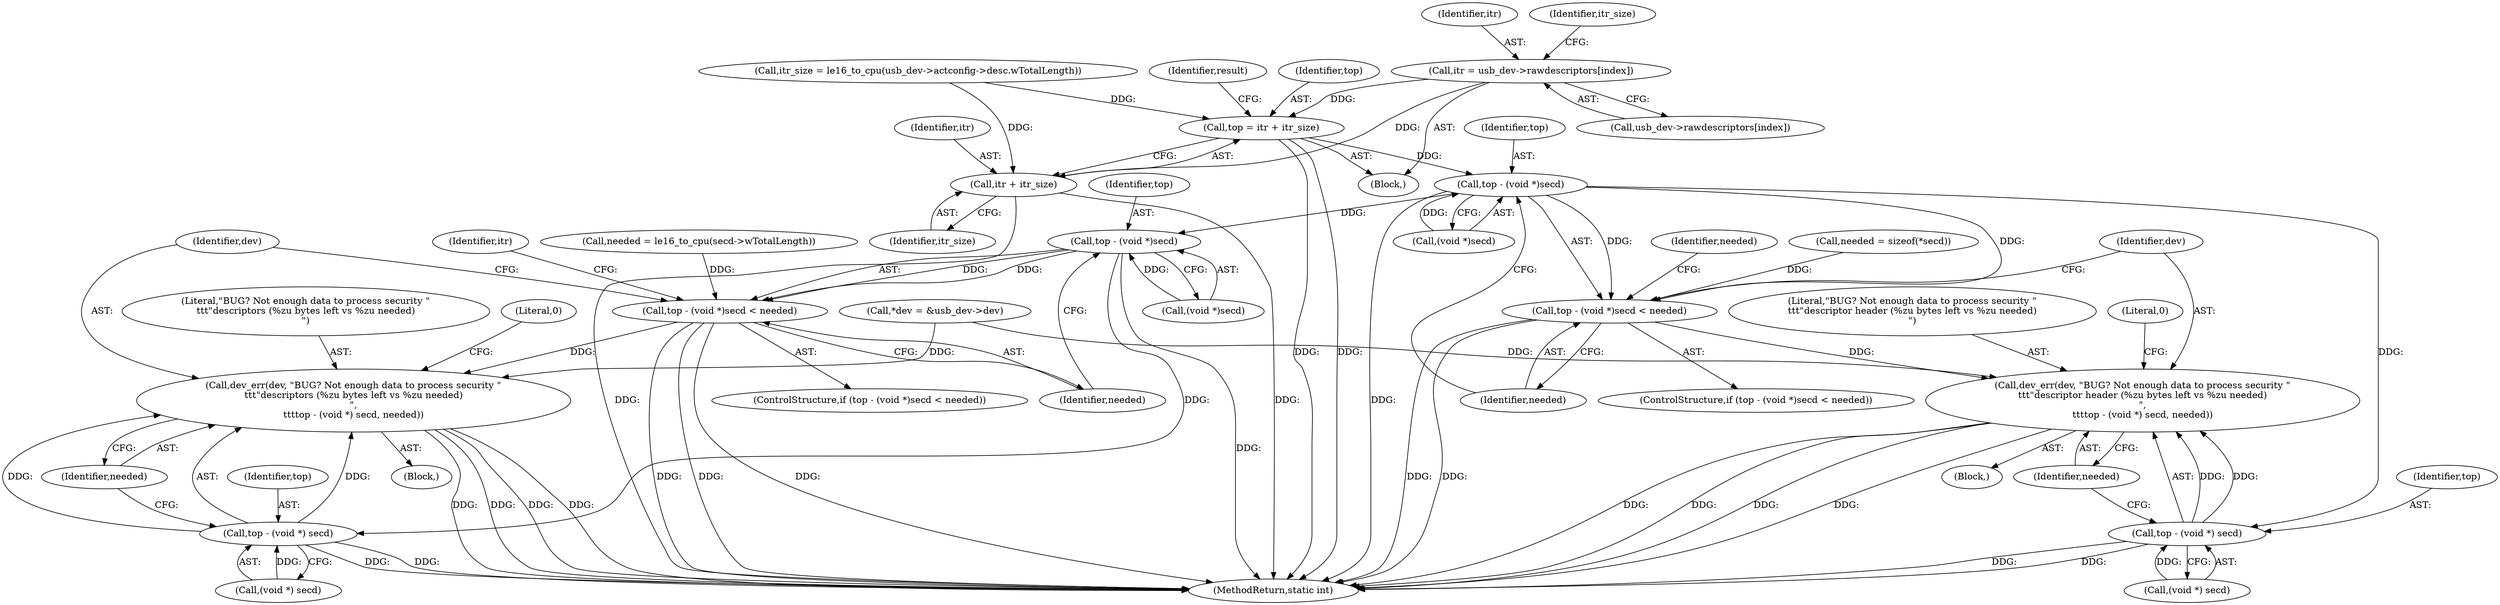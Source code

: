 digraph "0_linux_704620afc70cf47abb9d6a1a57f3825d2bca49cf_1@array" {
"1000154" [label="(Call,itr = usb_dev->rawdescriptors[index])"];
"1000171" [label="(Call,top = itr + itr_size)"];
"1000215" [label="(Call,top - (void *)secd)"];
"1000214" [label="(Call,top - (void *)secd < needed)"];
"1000222" [label="(Call,dev_err(dev, \"BUG? Not enough data to process security \"\n\t\t\t\"descriptor header (%zu bytes left vs %zu needed)\n\",\n\t\t\ttop - (void *) secd, needed))"];
"1000225" [label="(Call,top - (void *) secd)"];
"1000241" [label="(Call,top - (void *)secd)"];
"1000240" [label="(Call,top - (void *)secd < needed)"];
"1000248" [label="(Call,dev_err(dev, \"BUG? Not enough data to process security \"\n\t\t\t\"descriptors (%zu bytes left vs %zu needed)\n\",\n\t\t\ttop - (void *) secd, needed))"];
"1000251" [label="(Call,top - (void *) secd)"];
"1000173" [label="(Call,itr + itr_size)"];
"1000154" [label="(Call,itr = usb_dev->rawdescriptors[index])"];
"1000220" [label="(Identifier,needed)"];
"1000260" [label="(Identifier,itr)"];
"1000246" [label="(Identifier,needed)"];
"1000227" [label="(Call,(void *) secd)"];
"1000217" [label="(Call,(void *)secd)"];
"1000234" [label="(Identifier,needed)"];
"1000175" [label="(Identifier,itr_size)"];
"1000208" [label="(Call,needed = sizeof(*secd))"];
"1000256" [label="(Identifier,needed)"];
"1000249" [label="(Identifier,dev)"];
"1000253" [label="(Call,(void *) secd)"];
"1000155" [label="(Identifier,itr)"];
"1000216" [label="(Identifier,top)"];
"1000224" [label="(Literal,\"BUG? Not enough data to process security \"\n\t\t\t\"descriptor header (%zu bytes left vs %zu needed)\n\")"];
"1000226" [label="(Identifier,top)"];
"1000174" [label="(Identifier,itr)"];
"1000171" [label="(Call,top = itr + itr_size)"];
"1000233" [label="(Call,needed = le16_to_cpu(secd->wTotalLength))"];
"1000225" [label="(Call,top - (void *) secd)"];
"1000241" [label="(Call,top - (void *)secd)"];
"1000239" [label="(ControlStructure,if (top - (void *)secd < needed))"];
"1000162" [label="(Identifier,itr_size)"];
"1000252" [label="(Identifier,top)"];
"1000378" [label="(MethodReturn,static int)"];
"1000213" [label="(ControlStructure,if (top - (void *)secd < needed))"];
"1000161" [label="(Call,itr_size = le16_to_cpu(usb_dev->actconfig->desc.wTotalLength))"];
"1000240" [label="(Call,top - (void *)secd < needed)"];
"1000177" [label="(Identifier,result)"];
"1000243" [label="(Call,(void *)secd)"];
"1000242" [label="(Identifier,top)"];
"1000250" [label="(Literal,\"BUG? Not enough data to process security \"\n\t\t\t\"descriptors (%zu bytes left vs %zu needed)\n\")"];
"1000248" [label="(Call,dev_err(dev, \"BUG? Not enough data to process security \"\n\t\t\t\"descriptors (%zu bytes left vs %zu needed)\n\",\n\t\t\ttop - (void *) secd, needed))"];
"1000173" [label="(Call,itr + itr_size)"];
"1000232" [label="(Literal,0)"];
"1000258" [label="(Literal,0)"];
"1000222" [label="(Call,dev_err(dev, \"BUG? Not enough data to process security \"\n\t\t\t\"descriptor header (%zu bytes left vs %zu needed)\n\",\n\t\t\ttop - (void *) secd, needed))"];
"1000221" [label="(Block,)"];
"1000215" [label="(Call,top - (void *)secd)"];
"1000156" [label="(Call,usb_dev->rawdescriptors[index])"];
"1000105" [label="(Block,)"];
"1000230" [label="(Identifier,needed)"];
"1000247" [label="(Block,)"];
"1000123" [label="(Call,*dev = &usb_dev->dev)"];
"1000223" [label="(Identifier,dev)"];
"1000214" [label="(Call,top - (void *)secd < needed)"];
"1000251" [label="(Call,top - (void *) secd)"];
"1000172" [label="(Identifier,top)"];
"1000154" -> "1000105"  [label="AST: "];
"1000154" -> "1000156"  [label="CFG: "];
"1000155" -> "1000154"  [label="AST: "];
"1000156" -> "1000154"  [label="AST: "];
"1000162" -> "1000154"  [label="CFG: "];
"1000154" -> "1000171"  [label="DDG: "];
"1000154" -> "1000173"  [label="DDG: "];
"1000171" -> "1000105"  [label="AST: "];
"1000171" -> "1000173"  [label="CFG: "];
"1000172" -> "1000171"  [label="AST: "];
"1000173" -> "1000171"  [label="AST: "];
"1000177" -> "1000171"  [label="CFG: "];
"1000171" -> "1000378"  [label="DDG: "];
"1000171" -> "1000378"  [label="DDG: "];
"1000161" -> "1000171"  [label="DDG: "];
"1000171" -> "1000215"  [label="DDG: "];
"1000215" -> "1000214"  [label="AST: "];
"1000215" -> "1000217"  [label="CFG: "];
"1000216" -> "1000215"  [label="AST: "];
"1000217" -> "1000215"  [label="AST: "];
"1000220" -> "1000215"  [label="CFG: "];
"1000215" -> "1000378"  [label="DDG: "];
"1000215" -> "1000214"  [label="DDG: "];
"1000215" -> "1000214"  [label="DDG: "];
"1000217" -> "1000215"  [label="DDG: "];
"1000215" -> "1000225"  [label="DDG: "];
"1000215" -> "1000241"  [label="DDG: "];
"1000214" -> "1000213"  [label="AST: "];
"1000214" -> "1000220"  [label="CFG: "];
"1000220" -> "1000214"  [label="AST: "];
"1000223" -> "1000214"  [label="CFG: "];
"1000234" -> "1000214"  [label="CFG: "];
"1000214" -> "1000378"  [label="DDG: "];
"1000214" -> "1000378"  [label="DDG: "];
"1000208" -> "1000214"  [label="DDG: "];
"1000214" -> "1000222"  [label="DDG: "];
"1000222" -> "1000221"  [label="AST: "];
"1000222" -> "1000230"  [label="CFG: "];
"1000223" -> "1000222"  [label="AST: "];
"1000224" -> "1000222"  [label="AST: "];
"1000225" -> "1000222"  [label="AST: "];
"1000230" -> "1000222"  [label="AST: "];
"1000232" -> "1000222"  [label="CFG: "];
"1000222" -> "1000378"  [label="DDG: "];
"1000222" -> "1000378"  [label="DDG: "];
"1000222" -> "1000378"  [label="DDG: "];
"1000222" -> "1000378"  [label="DDG: "];
"1000123" -> "1000222"  [label="DDG: "];
"1000225" -> "1000222"  [label="DDG: "];
"1000225" -> "1000222"  [label="DDG: "];
"1000225" -> "1000227"  [label="CFG: "];
"1000226" -> "1000225"  [label="AST: "];
"1000227" -> "1000225"  [label="AST: "];
"1000230" -> "1000225"  [label="CFG: "];
"1000225" -> "1000378"  [label="DDG: "];
"1000225" -> "1000378"  [label="DDG: "];
"1000227" -> "1000225"  [label="DDG: "];
"1000241" -> "1000240"  [label="AST: "];
"1000241" -> "1000243"  [label="CFG: "];
"1000242" -> "1000241"  [label="AST: "];
"1000243" -> "1000241"  [label="AST: "];
"1000246" -> "1000241"  [label="CFG: "];
"1000241" -> "1000378"  [label="DDG: "];
"1000241" -> "1000240"  [label="DDG: "];
"1000241" -> "1000240"  [label="DDG: "];
"1000243" -> "1000241"  [label="DDG: "];
"1000241" -> "1000251"  [label="DDG: "];
"1000240" -> "1000239"  [label="AST: "];
"1000240" -> "1000246"  [label="CFG: "];
"1000246" -> "1000240"  [label="AST: "];
"1000249" -> "1000240"  [label="CFG: "];
"1000260" -> "1000240"  [label="CFG: "];
"1000240" -> "1000378"  [label="DDG: "];
"1000240" -> "1000378"  [label="DDG: "];
"1000240" -> "1000378"  [label="DDG: "];
"1000233" -> "1000240"  [label="DDG: "];
"1000240" -> "1000248"  [label="DDG: "];
"1000248" -> "1000247"  [label="AST: "];
"1000248" -> "1000256"  [label="CFG: "];
"1000249" -> "1000248"  [label="AST: "];
"1000250" -> "1000248"  [label="AST: "];
"1000251" -> "1000248"  [label="AST: "];
"1000256" -> "1000248"  [label="AST: "];
"1000258" -> "1000248"  [label="CFG: "];
"1000248" -> "1000378"  [label="DDG: "];
"1000248" -> "1000378"  [label="DDG: "];
"1000248" -> "1000378"  [label="DDG: "];
"1000248" -> "1000378"  [label="DDG: "];
"1000123" -> "1000248"  [label="DDG: "];
"1000251" -> "1000248"  [label="DDG: "];
"1000251" -> "1000248"  [label="DDG: "];
"1000251" -> "1000253"  [label="CFG: "];
"1000252" -> "1000251"  [label="AST: "];
"1000253" -> "1000251"  [label="AST: "];
"1000256" -> "1000251"  [label="CFG: "];
"1000251" -> "1000378"  [label="DDG: "];
"1000251" -> "1000378"  [label="DDG: "];
"1000253" -> "1000251"  [label="DDG: "];
"1000173" -> "1000175"  [label="CFG: "];
"1000174" -> "1000173"  [label="AST: "];
"1000175" -> "1000173"  [label="AST: "];
"1000173" -> "1000378"  [label="DDG: "];
"1000173" -> "1000378"  [label="DDG: "];
"1000161" -> "1000173"  [label="DDG: "];
}
